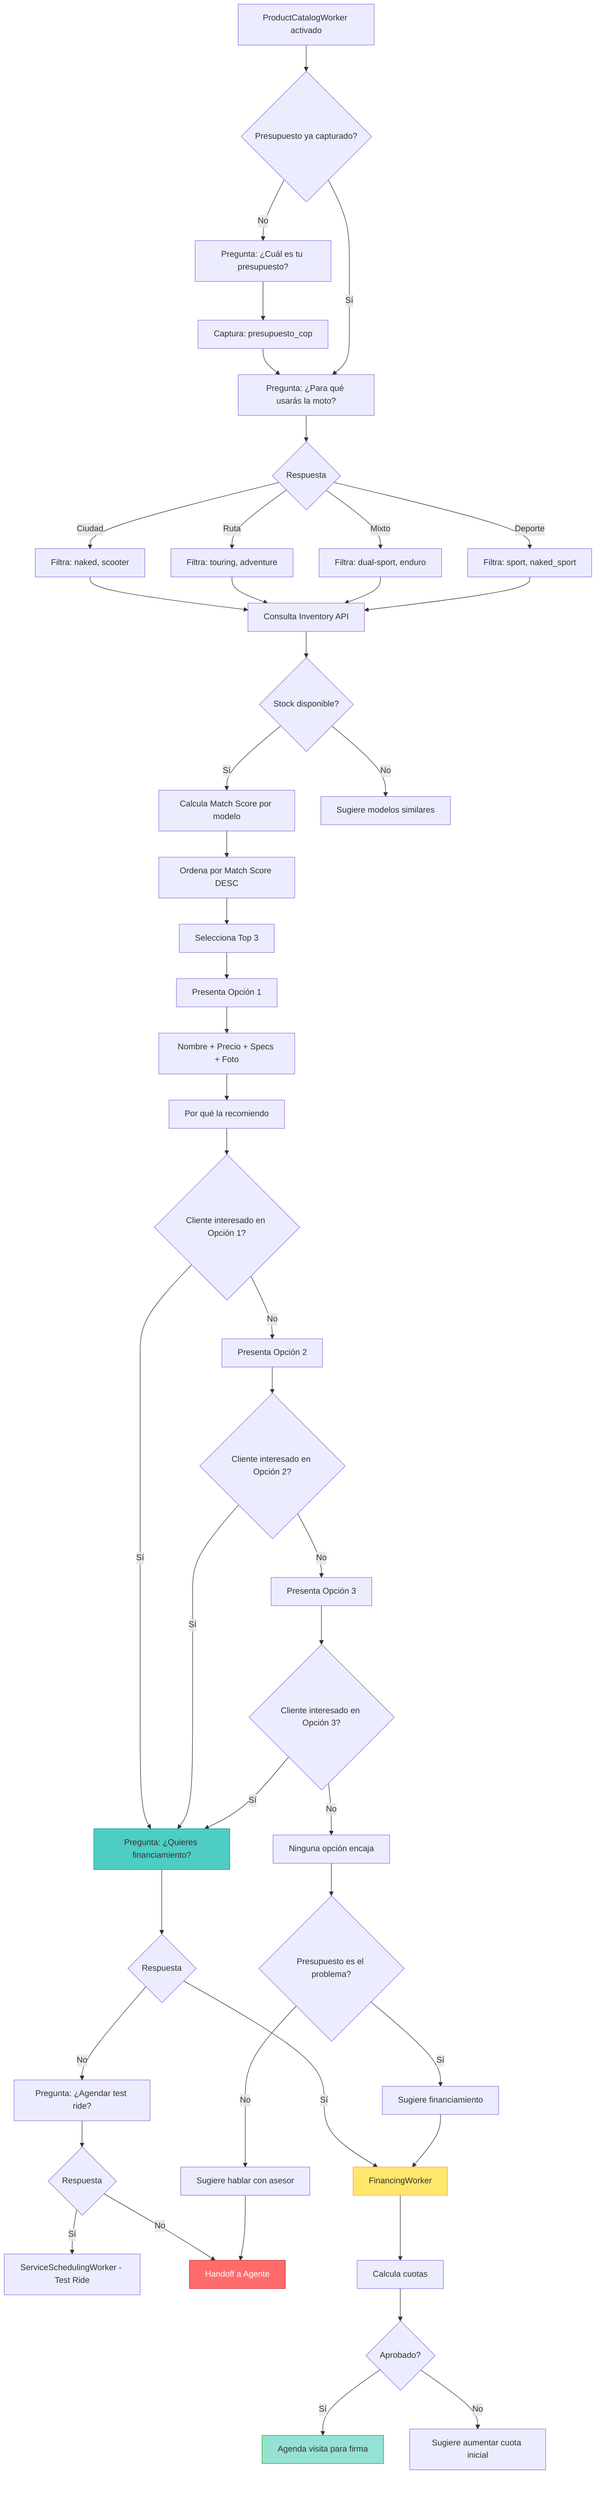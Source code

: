 graph TD
    A[ProductCatalogWorker activado] --> B{Presupuesto ya capturado?}

    B -->|No| C[Pregunta: ¿Cuál es tu presupuesto?]
    C --> C1[Captura: presupuesto_cop]
    C1 --> D

    B -->|Sí| D[Pregunta: ¿Para qué usarás la moto?]

    D --> D1{Respuesta}
    D1 -->|Ciudad| E[Filtra: naked, scooter]
    D1 -->|Ruta| F[Filtra: touring, adventure]
    D1 -->|Mixto| G[Filtra: dual-sport, enduro]
    D1 -->|Deporte| H[Filtra: sport, naked_sport]

    E & F & G & H --> I[Consulta Inventory API]

    I --> I1{Stock disponible?}
    I1 -->|Sí| J[Calcula Match Score por modelo]
    I1 -->|No| J1[Sugiere modelos similares]

    J --> K[Ordena por Match Score DESC]
    K --> L[Selecciona Top 3]

    L --> M[Presenta Opción 1]
    M --> M1[Nombre + Precio + Specs + Foto]
    M1 --> M2[Por qué la recomiendo]

    M2 --> N{Cliente interesado en Opción 1?}

    N -->|Sí| O[Pregunta: ¿Quieres financiamiento?]
    N -->|No| P[Presenta Opción 2]

    P --> P1{Cliente interesado en Opción 2?}
    P1 -->|Sí| O
    P1 -->|No| Q[Presenta Opción 3]

    Q --> Q1{Cliente interesado en Opción 3?}
    Q1 -->|Sí| O
    Q1 -->|No| R[Ninguna opción encaja]

    R --> R1{Presupuesto es el problema?}
    R1 -->|Sí| S[Sugiere financiamiento]
    R1 -->|No| T[Sugiere hablar con asesor]

    O --> O1{Respuesta}
    O1 -->|Sí| U[FinancingWorker]
    O1 -->|No| V[Pregunta: ¿Agendar test ride?]

    V --> V1{Respuesta}
    V1 -->|Sí| W[ServiceSchedulingWorker - Test Ride]
    V1 -->|No| X[Handoff a Agente]

    S --> U
    T --> X

    U --> Y[Calcula cuotas]
    Y --> Z{Aprobado?}
    Z -->|Sí| AA[Agenda visita para firma]
    Z -->|No| AB[Sugiere aumentar cuota inicial]

    style O fill:#4ecdc4,stroke:#0a9396
    style U fill:#ffe66d,stroke:#f4a261
    style AA fill:#95e1d3,stroke:#38b000
    style X fill:#ff6b6b,stroke:#c92a2a,color:#fff